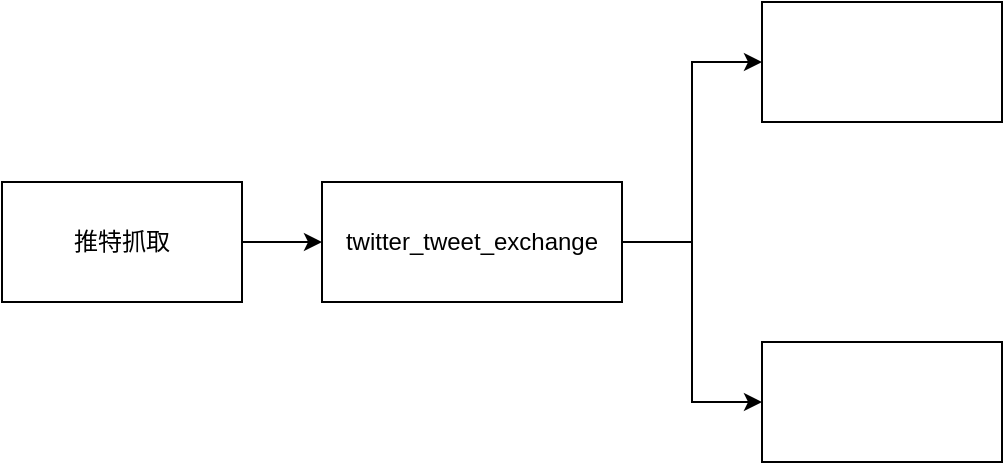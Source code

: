<mxfile version="27.1.6">
  <diagram name="第 1 页" id="71JlXqMlM5kZTA2Prv4a">
    <mxGraphModel dx="1601" dy="669" grid="1" gridSize="10" guides="1" tooltips="1" connect="1" arrows="1" fold="1" page="1" pageScale="1" pageWidth="827" pageHeight="1169" math="0" shadow="0">
      <root>
        <mxCell id="0" />
        <mxCell id="1" parent="0" />
        <mxCell id="9k-ekE85HFYeSCEbQF0N-3" style="edgeStyle=orthogonalEdgeStyle;rounded=0;orthogonalLoop=1;jettySize=auto;html=1;" edge="1" parent="1" source="9k-ekE85HFYeSCEbQF0N-1" target="9k-ekE85HFYeSCEbQF0N-2">
          <mxGeometry relative="1" as="geometry" />
        </mxCell>
        <mxCell id="9k-ekE85HFYeSCEbQF0N-1" value="推特抓取" style="rounded=0;whiteSpace=wrap;html=1;" vertex="1" parent="1">
          <mxGeometry x="20" y="250" width="120" height="60" as="geometry" />
        </mxCell>
        <mxCell id="9k-ekE85HFYeSCEbQF0N-8" style="edgeStyle=orthogonalEdgeStyle;rounded=0;orthogonalLoop=1;jettySize=auto;html=1;entryX=0;entryY=0.5;entryDx=0;entryDy=0;" edge="1" parent="1" source="9k-ekE85HFYeSCEbQF0N-2" target="9k-ekE85HFYeSCEbQF0N-4">
          <mxGeometry relative="1" as="geometry" />
        </mxCell>
        <mxCell id="9k-ekE85HFYeSCEbQF0N-9" style="edgeStyle=orthogonalEdgeStyle;rounded=0;orthogonalLoop=1;jettySize=auto;html=1;entryX=0;entryY=0.5;entryDx=0;entryDy=0;" edge="1" parent="1" source="9k-ekE85HFYeSCEbQF0N-2" target="9k-ekE85HFYeSCEbQF0N-5">
          <mxGeometry relative="1" as="geometry" />
        </mxCell>
        <mxCell id="9k-ekE85HFYeSCEbQF0N-2" value="twitter_tweet_exchange" style="rounded=0;whiteSpace=wrap;html=1;" vertex="1" parent="1">
          <mxGeometry x="180" y="250" width="150" height="60" as="geometry" />
        </mxCell>
        <mxCell id="9k-ekE85HFYeSCEbQF0N-4" value="" style="rounded=0;whiteSpace=wrap;html=1;" vertex="1" parent="1">
          <mxGeometry x="400" y="160" width="120" height="60" as="geometry" />
        </mxCell>
        <mxCell id="9k-ekE85HFYeSCEbQF0N-5" value="" style="rounded=0;whiteSpace=wrap;html=1;" vertex="1" parent="1">
          <mxGeometry x="400" y="330" width="120" height="60" as="geometry" />
        </mxCell>
      </root>
    </mxGraphModel>
  </diagram>
</mxfile>
